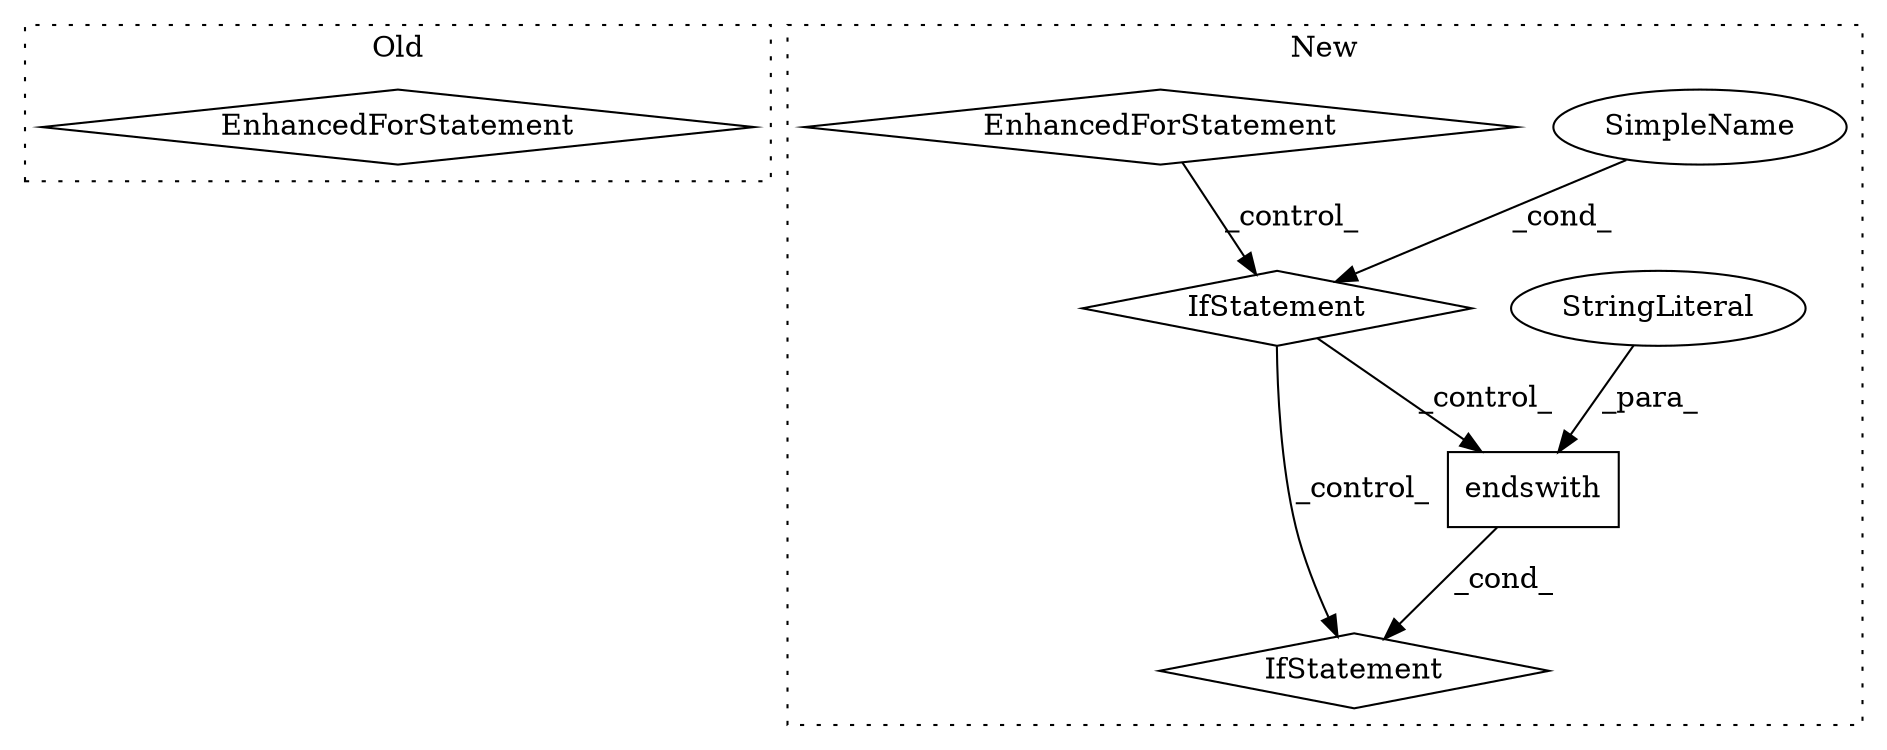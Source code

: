 digraph G {
subgraph cluster0 {
1 [label="EnhancedForStatement" a="70" s="613,717" l="53,2" shape="diamond"];
label = "Old";
style="dotted";
}
subgraph cluster1 {
2 [label="endswith" a="32" s="1564,1585" l="9,1" shape="box"];
3 [label="IfStatement" a="25" s="1551,1586" l="4,2" shape="diamond"];
4 [label="StringLiteral" a="45" s="1573" l="12" shape="ellipse"];
5 [label="SimpleName" a="42" s="" l="" shape="ellipse"];
6 [label="IfStatement" a="25" s="1479,1511" l="4,2" shape="diamond"];
7 [label="EnhancedForStatement" a="70" s="972,1061" l="53,2" shape="diamond"];
label = "New";
style="dotted";
}
2 -> 3 [label="_cond_"];
4 -> 2 [label="_para_"];
5 -> 6 [label="_cond_"];
6 -> 2 [label="_control_"];
6 -> 3 [label="_control_"];
7 -> 6 [label="_control_"];
}